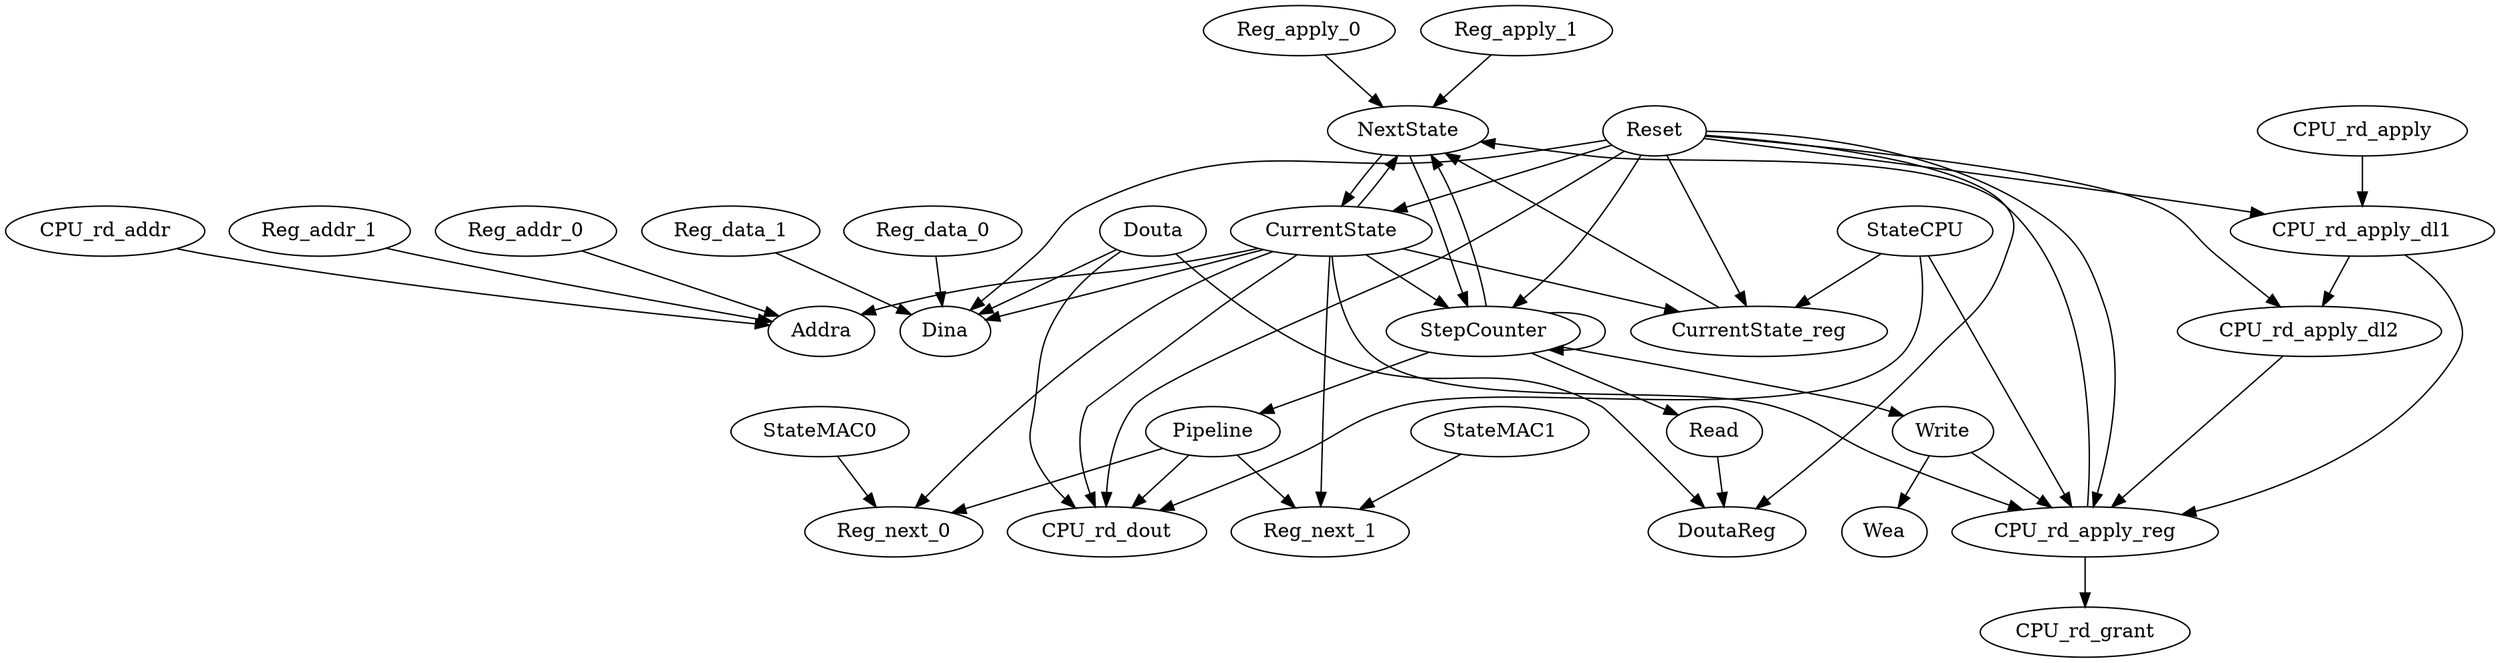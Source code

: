 digraph "" {
	NextState -> StepCounter	 [weight=2.0];
	NextState -> CurrentState	 [weight=1.0];
	Write -> Wea	 [weight=1.0];
	Write -> CPU_rd_apply_reg	 [weight=1.0];
	Reg_apply_0 -> NextState	 [weight=5.0];
	StepCounter -> NextState	 [weight=4.0];
	StepCounter -> Write	 [weight=8.0];
	StepCounter -> StepCounter	 [weight=2.0];
	StepCounter -> Read	 [weight=8.0];
	StepCounter -> Pipeline	 [weight=8.0];
	CurrentState -> NextState	 [weight=14.0];
	CurrentState -> StepCounter	 [weight=2.0];
	CurrentState -> CPU_rd_apply_reg	 [weight=1.0];
	CurrentState -> Addra	 [weight=4.0];
	CurrentState -> Reg_next_1	 [weight=2.0];
	CurrentState -> Reg_next_0	 [weight=2.0];
	CurrentState -> CurrentState_reg	 [weight=2.0];
	CurrentState -> Dina	 [weight=4.0];
	CurrentState -> CPU_rd_dout	 [weight=1.0];
	CPU_rd_apply_reg -> CPU_rd_grant	 [weight=1.0];
	CPU_rd_apply_reg -> NextState	 [weight=6.0];
	Reg_data_0 -> Dina	 [weight=1.0];
	Reg_data_1 -> Dina	 [weight=1.0];
	Read -> DoutaReg	 [weight=1.0];
	CPU_rd_apply -> CPU_rd_apply_dl1	 [weight=1.0];
	Reset -> StepCounter	 [weight=3.0];
	Reset -> CurrentState	 [weight=2.0];
	Reset -> CPU_rd_apply_reg	 [weight=3.0];
	Reset -> CPU_rd_apply_dl2	 [weight=2.0];
	Reset -> CPU_rd_apply_dl1	 [weight=2.0];
	Reset -> CurrentState_reg	 [weight=2.0];
	Reset -> Dina	 [weight=5.0];
	Reset -> CPU_rd_dout	 [weight=2.0];
	Reset -> DoutaReg	 [weight=2.0];
	StateMAC1 -> Reg_next_1	 [weight=2.0];
	Pipeline -> Reg_next_1	 [weight=1.0];
	Pipeline -> Reg_next_0	 [weight=1.0];
	Pipeline -> CPU_rd_dout	 [weight=1.0];
	Douta -> Dina	 [weight=2.0];
	Douta -> CPU_rd_dout	 [weight=1.0];
	Douta -> DoutaReg	 [weight=1.0];
	CPU_rd_apply_dl2 -> CPU_rd_apply_reg	 [weight=2.0];
	CPU_rd_apply_dl1 -> CPU_rd_apply_reg	 [weight=2.0];
	CPU_rd_apply_dl1 -> CPU_rd_apply_dl2	 [weight=1.0];
	StateMAC0 -> Reg_next_0	 [weight=2.0];
	CurrentState_reg -> NextState	 [weight=3.0];
	StateCPU -> CPU_rd_apply_reg	 [weight=1.0];
	StateCPU -> CurrentState_reg	 [weight=1.0];
	StateCPU -> CPU_rd_dout	 [weight=1.0];
	Reg_addr_1 -> Addra	 [weight=1.0];
	Reg_addr_0 -> Addra	 [weight=1.0];
	CPU_rd_addr -> Addra	 [weight=1.0];
	Reg_apply_1 -> NextState	 [weight=5.0];
}

